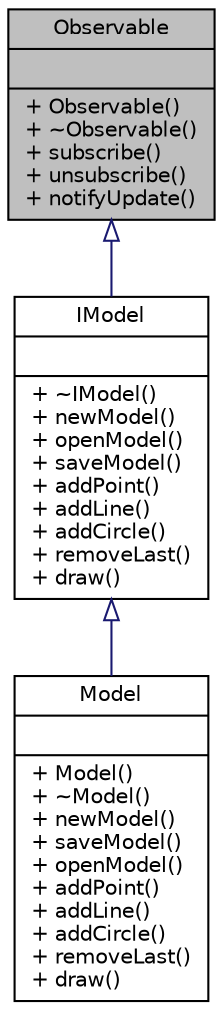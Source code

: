 digraph "Observable"
{
 // LATEX_PDF_SIZE
  edge [fontname="Helvetica",fontsize="10",labelfontname="Helvetica",labelfontsize="10"];
  node [fontname="Helvetica",fontsize="10",shape=record];
  Node1 [label="{Observable\n||+ Observable()\l+ ~Observable()\l+ subscribe()\l+ unsubscribe()\l+ notifyUpdate()\l}",height=0.2,width=0.4,color="black", fillcolor="grey75", style="filled", fontcolor="black",tooltip="Here is doing monitoring."];
  Node1 -> Node2 [dir="back",color="midnightblue",fontsize="10",style="solid",arrowtail="onormal",fontname="Helvetica"];
  Node2 [label="{IModel\n||+ ~IModel()\l+ newModel()\l+ openModel()\l+ saveModel()\l+ addPoint()\l+ addLine()\l+ addCircle()\l+ removeLast()\l+ draw()\l}",height=0.2,width=0.4,color="black", fillcolor="white", style="filled",URL="$class_i_model.html",tooltip="Here is model for keeping primitive objects."];
  Node2 -> Node3 [dir="back",color="midnightblue",fontsize="10",style="solid",arrowtail="onormal",fontname="Helvetica"];
  Node3 [label="{Model\n||+ Model()\l+ ~Model()\l+ newModel()\l+ saveModel()\l+ openModel()\l+ addPoint()\l+ addLine()\l+ addCircle()\l+ removeLast()\l+ draw()\l}",height=0.2,width=0.4,color="black", fillcolor="white", style="filled",URL="$class_model.html",tooltip="There is class of model of the graphic editor."];
}
